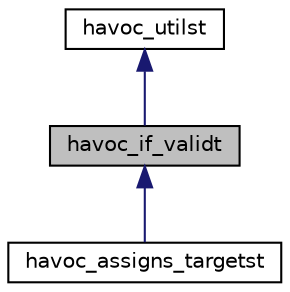 digraph "havoc_if_validt"
{
 // LATEX_PDF_SIZE
  bgcolor="transparent";
  edge [fontname="Helvetica",fontsize="10",labelfontname="Helvetica",labelfontsize="10"];
  node [fontname="Helvetica",fontsize="10",shape=record];
  Node1 [label="havoc_if_validt",height=0.2,width=0.4,color="black", fillcolor="grey75", style="filled", fontcolor="black",tooltip="A class that overrides the low-level havocing functions in the base utility class,..."];
  Node2 -> Node1 [dir="back",color="midnightblue",fontsize="10",style="solid",fontname="Helvetica"];
  Node2 [label="havoc_utilst",height=0.2,width=0.4,color="black",URL="$classhavoc__utilst.html",tooltip=" "];
  Node1 -> Node3 [dir="back",color="midnightblue",fontsize="10",style="solid",fontname="Helvetica"];
  Node3 [label="havoc_assigns_targetst",height=0.2,width=0.4,color="black",URL="$classhavoc__assigns__targetst.html",tooltip="A class that further overrides the \"safe\" havoc utilities, and adds support for havocing pointer_obje..."];
}

